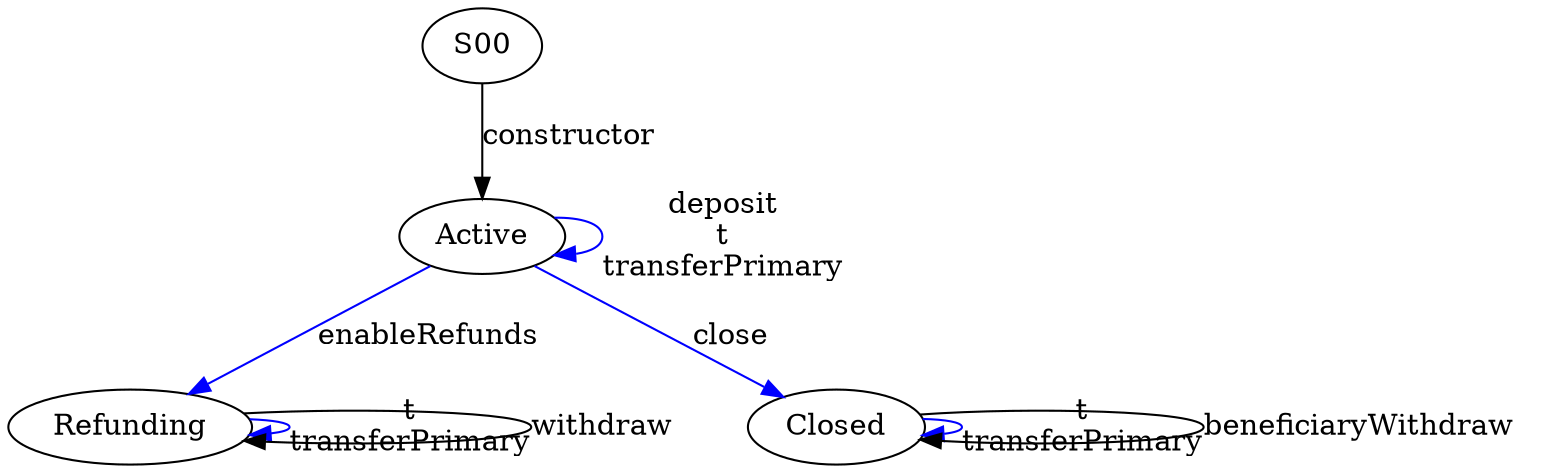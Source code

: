 digraph {

S01 [label="Active"]
S02 [label="Refunding"]
S03 [label="Closed"]

S00->S01 [label="constructor", style="", color="black"]
S01->S01 [label="deposit\nt\ntransferPrimary", style="", color="blue"]
S02->S02 [label="t\ntransferPrimary", style="", color="blue"]
S03->S03 [label="t\ntransferPrimary", style="", color="blue"]
S02->S02 [label="withdraw", style="", color="black"]
S01->S03 [label="close", style="", color="blue"]
S01->S02 [label="enableRefunds", style="", color="blue"]
S03->S03 [label="beneficiaryWithdraw", style="", color="black"]
}